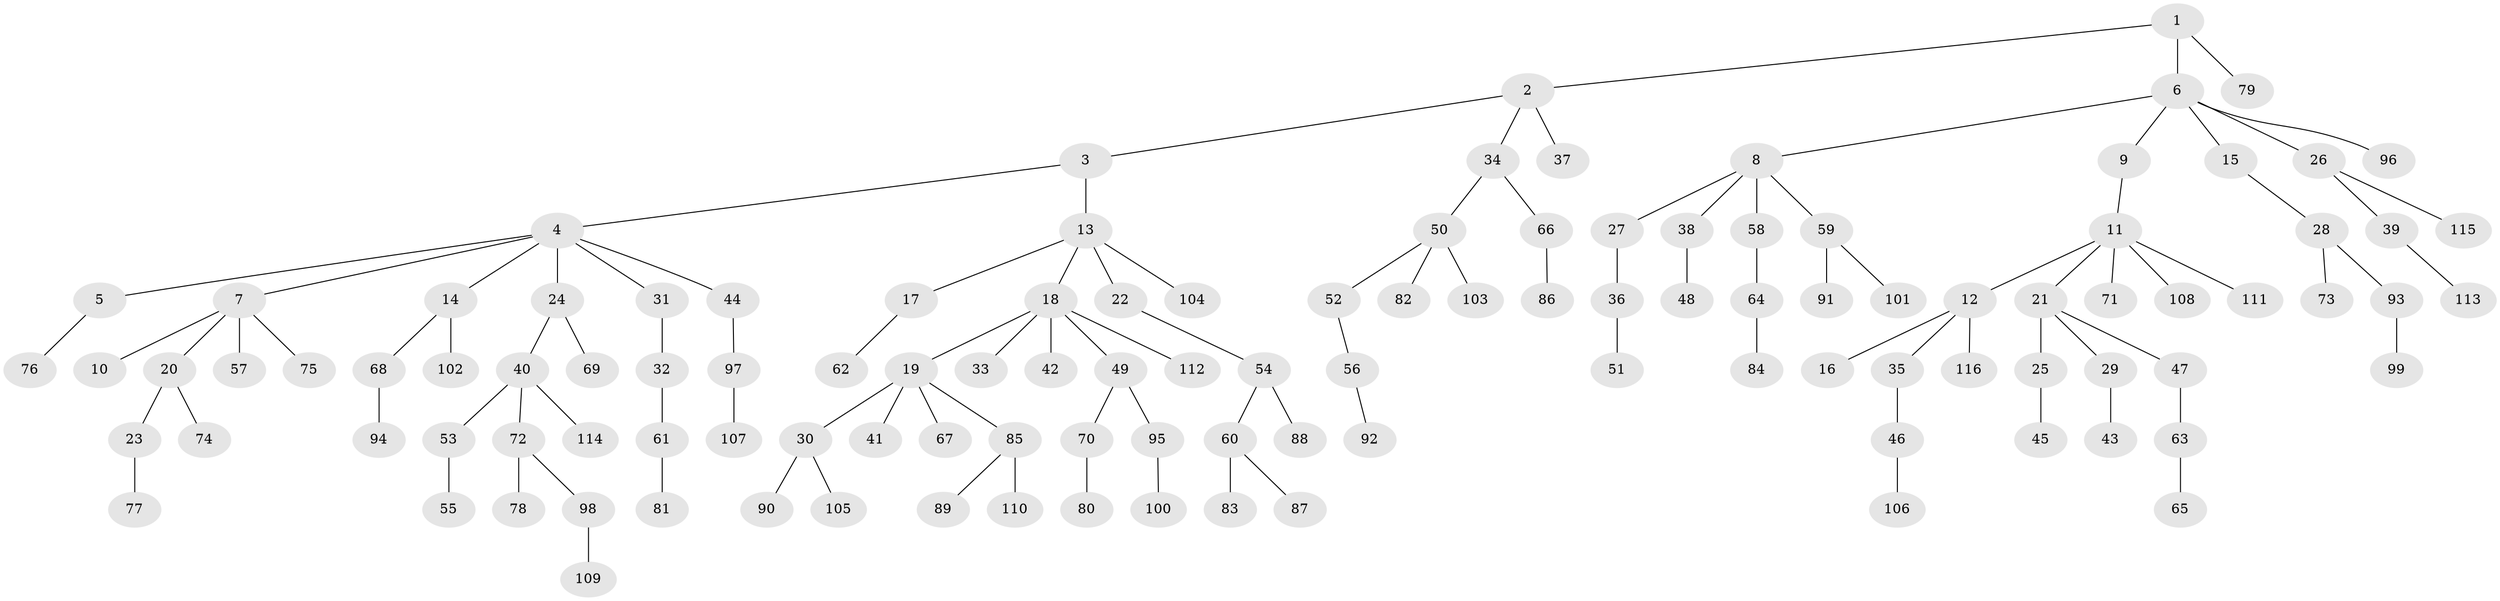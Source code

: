 // coarse degree distribution, {1: 0.4857142857142857, 2: 0.2571428571428571, 3: 0.14285714285714285, 5: 0.05714285714285714, 4: 0.05714285714285714}
// Generated by graph-tools (version 1.1) at 2025/37/03/04/25 23:37:19]
// undirected, 116 vertices, 115 edges
graph export_dot {
  node [color=gray90,style=filled];
  1;
  2;
  3;
  4;
  5;
  6;
  7;
  8;
  9;
  10;
  11;
  12;
  13;
  14;
  15;
  16;
  17;
  18;
  19;
  20;
  21;
  22;
  23;
  24;
  25;
  26;
  27;
  28;
  29;
  30;
  31;
  32;
  33;
  34;
  35;
  36;
  37;
  38;
  39;
  40;
  41;
  42;
  43;
  44;
  45;
  46;
  47;
  48;
  49;
  50;
  51;
  52;
  53;
  54;
  55;
  56;
  57;
  58;
  59;
  60;
  61;
  62;
  63;
  64;
  65;
  66;
  67;
  68;
  69;
  70;
  71;
  72;
  73;
  74;
  75;
  76;
  77;
  78;
  79;
  80;
  81;
  82;
  83;
  84;
  85;
  86;
  87;
  88;
  89;
  90;
  91;
  92;
  93;
  94;
  95;
  96;
  97;
  98;
  99;
  100;
  101;
  102;
  103;
  104;
  105;
  106;
  107;
  108;
  109;
  110;
  111;
  112;
  113;
  114;
  115;
  116;
  1 -- 2;
  1 -- 6;
  1 -- 79;
  2 -- 3;
  2 -- 34;
  2 -- 37;
  3 -- 4;
  3 -- 13;
  4 -- 5;
  4 -- 7;
  4 -- 14;
  4 -- 24;
  4 -- 31;
  4 -- 44;
  5 -- 76;
  6 -- 8;
  6 -- 9;
  6 -- 15;
  6 -- 26;
  6 -- 96;
  7 -- 10;
  7 -- 20;
  7 -- 57;
  7 -- 75;
  8 -- 27;
  8 -- 38;
  8 -- 58;
  8 -- 59;
  9 -- 11;
  11 -- 12;
  11 -- 21;
  11 -- 71;
  11 -- 108;
  11 -- 111;
  12 -- 16;
  12 -- 35;
  12 -- 116;
  13 -- 17;
  13 -- 18;
  13 -- 22;
  13 -- 104;
  14 -- 68;
  14 -- 102;
  15 -- 28;
  17 -- 62;
  18 -- 19;
  18 -- 33;
  18 -- 42;
  18 -- 49;
  18 -- 112;
  19 -- 30;
  19 -- 41;
  19 -- 67;
  19 -- 85;
  20 -- 23;
  20 -- 74;
  21 -- 25;
  21 -- 29;
  21 -- 47;
  22 -- 54;
  23 -- 77;
  24 -- 40;
  24 -- 69;
  25 -- 45;
  26 -- 39;
  26 -- 115;
  27 -- 36;
  28 -- 73;
  28 -- 93;
  29 -- 43;
  30 -- 90;
  30 -- 105;
  31 -- 32;
  32 -- 61;
  34 -- 50;
  34 -- 66;
  35 -- 46;
  36 -- 51;
  38 -- 48;
  39 -- 113;
  40 -- 53;
  40 -- 72;
  40 -- 114;
  44 -- 97;
  46 -- 106;
  47 -- 63;
  49 -- 70;
  49 -- 95;
  50 -- 52;
  50 -- 82;
  50 -- 103;
  52 -- 56;
  53 -- 55;
  54 -- 60;
  54 -- 88;
  56 -- 92;
  58 -- 64;
  59 -- 91;
  59 -- 101;
  60 -- 83;
  60 -- 87;
  61 -- 81;
  63 -- 65;
  64 -- 84;
  66 -- 86;
  68 -- 94;
  70 -- 80;
  72 -- 78;
  72 -- 98;
  85 -- 89;
  85 -- 110;
  93 -- 99;
  95 -- 100;
  97 -- 107;
  98 -- 109;
}
